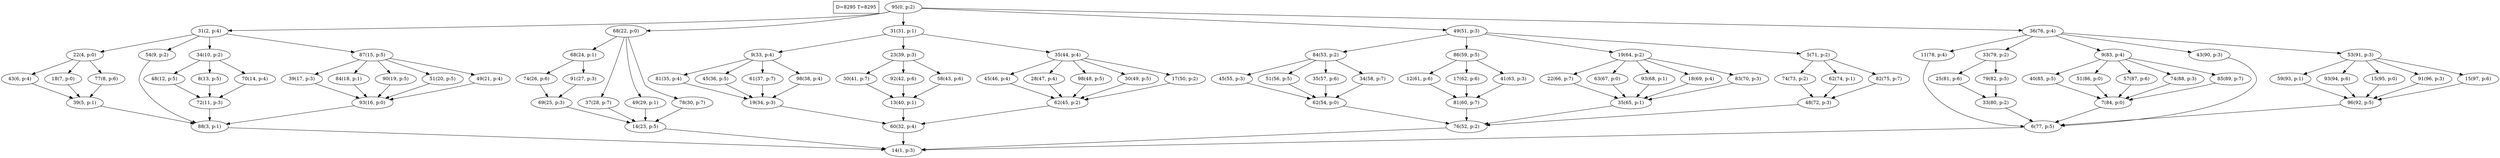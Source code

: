 digraph Task {
i [shape=box, label="D=8295 T=8295"]; 
0 [label="95(0, p:2)"];
1 [label="14(1, p:3)"];
2 [label="31(2, p:4)"];
3 [label="88(3, p:1)"];
4 [label="22(4, p:0)"];
5 [label="39(5, p:1)"];
6 [label="43(6, p:4)"];
7 [label="18(7, p:0)"];
8 [label="77(8, p:6)"];
9 [label="54(9, p:2)"];
10 [label="34(10, p:2)"];
11 [label="72(11, p:3)"];
12 [label="48(12, p:5)"];
13 [label="8(13, p:5)"];
14 [label="70(14, p:4)"];
15 [label="87(15, p:5)"];
16 [label="93(16, p:0)"];
17 [label="39(17, p:3)"];
18 [label="84(18, p:1)"];
19 [label="90(19, p:5)"];
20 [label="51(20, p:5)"];
21 [label="49(21, p:4)"];
22 [label="68(22, p:0)"];
23 [label="14(23, p:5)"];
24 [label="68(24, p:1)"];
25 [label="69(25, p:3)"];
26 [label="74(26, p:6)"];
27 [label="91(27, p:3)"];
28 [label="37(28, p:7)"];
29 [label="49(29, p:1)"];
30 [label="78(30, p:7)"];
31 [label="31(31, p:1)"];
32 [label="60(32, p:4)"];
33 [label="9(33, p:4)"];
34 [label="19(34, p:3)"];
35 [label="81(35, p:4)"];
36 [label="45(36, p:5)"];
37 [label="61(37, p:7)"];
38 [label="98(38, p:4)"];
39 [label="23(39, p:3)"];
40 [label="13(40, p:1)"];
41 [label="30(41, p:7)"];
42 [label="92(42, p:6)"];
43 [label="58(43, p:6)"];
44 [label="35(44, p:4)"];
45 [label="62(45, p:2)"];
46 [label="45(46, p:4)"];
47 [label="28(47, p:4)"];
48 [label="98(48, p:5)"];
49 [label="30(49, p:5)"];
50 [label="17(50, p:2)"];
51 [label="49(51, p:3)"];
52 [label="76(52, p:2)"];
53 [label="84(53, p:2)"];
54 [label="62(54, p:0)"];
55 [label="45(55, p:3)"];
56 [label="51(56, p:5)"];
57 [label="35(57, p:6)"];
58 [label="34(58, p:7)"];
59 [label="86(59, p:5)"];
60 [label="81(60, p:7)"];
61 [label="12(61, p:6)"];
62 [label="17(62, p:6)"];
63 [label="41(63, p:3)"];
64 [label="19(64, p:2)"];
65 [label="35(65, p:1)"];
66 [label="22(66, p:7)"];
67 [label="63(67, p:0)"];
68 [label="93(68, p:1)"];
69 [label="18(69, p:4)"];
70 [label="83(70, p:3)"];
71 [label="5(71, p:2)"];
72 [label="48(72, p:3)"];
73 [label="74(73, p:2)"];
74 [label="62(74, p:1)"];
75 [label="82(75, p:7)"];
76 [label="36(76, p:4)"];
77 [label="6(77, p:5)"];
78 [label="11(78, p:4)"];
79 [label="33(79, p:2)"];
80 [label="33(80, p:2)"];
81 [label="25(81, p:6)"];
82 [label="79(82, p:5)"];
83 [label="9(83, p:4)"];
84 [label="7(84, p:0)"];
85 [label="40(85, p:5)"];
86 [label="51(86, p:0)"];
87 [label="57(87, p:6)"];
88 [label="74(88, p:3)"];
89 [label="85(89, p:7)"];
90 [label="43(90, p:3)"];
91 [label="53(91, p:3)"];
92 [label="96(92, p:5)"];
93 [label="59(93, p:1)"];
94 [label="93(94, p:6)"];
95 [label="15(95, p:0)"];
96 [label="91(96, p:3)"];
97 [label="15(97, p:6)"];
0 -> 2;
0 -> 22;
0 -> 31;
0 -> 51;
0 -> 76;
2 -> 4;
2 -> 9;
2 -> 10;
2 -> 15;
3 -> 1;
4 -> 6;
4 -> 7;
4 -> 8;
5 -> 3;
6 -> 5;
7 -> 5;
8 -> 5;
9 -> 3;
10 -> 12;
10 -> 13;
10 -> 14;
11 -> 3;
12 -> 11;
13 -> 11;
14 -> 11;
15 -> 17;
15 -> 18;
15 -> 19;
15 -> 20;
15 -> 21;
16 -> 3;
17 -> 16;
18 -> 16;
19 -> 16;
20 -> 16;
21 -> 16;
22 -> 24;
22 -> 28;
22 -> 29;
22 -> 30;
23 -> 1;
24 -> 26;
24 -> 27;
25 -> 23;
26 -> 25;
27 -> 25;
28 -> 23;
29 -> 23;
30 -> 23;
31 -> 33;
31 -> 39;
31 -> 44;
32 -> 1;
33 -> 35;
33 -> 36;
33 -> 37;
33 -> 38;
34 -> 32;
35 -> 34;
36 -> 34;
37 -> 34;
38 -> 34;
39 -> 41;
39 -> 42;
39 -> 43;
40 -> 32;
41 -> 40;
42 -> 40;
43 -> 40;
44 -> 46;
44 -> 47;
44 -> 48;
44 -> 49;
44 -> 50;
45 -> 32;
46 -> 45;
47 -> 45;
48 -> 45;
49 -> 45;
50 -> 45;
51 -> 53;
51 -> 59;
51 -> 64;
51 -> 71;
52 -> 1;
53 -> 55;
53 -> 56;
53 -> 57;
53 -> 58;
54 -> 52;
55 -> 54;
56 -> 54;
57 -> 54;
58 -> 54;
59 -> 61;
59 -> 62;
59 -> 63;
60 -> 52;
61 -> 60;
62 -> 60;
63 -> 60;
64 -> 66;
64 -> 67;
64 -> 68;
64 -> 69;
64 -> 70;
65 -> 52;
66 -> 65;
67 -> 65;
68 -> 65;
69 -> 65;
70 -> 65;
71 -> 73;
71 -> 74;
71 -> 75;
72 -> 52;
73 -> 72;
74 -> 72;
75 -> 72;
76 -> 78;
76 -> 79;
76 -> 83;
76 -> 90;
76 -> 91;
77 -> 1;
78 -> 77;
79 -> 81;
79 -> 82;
80 -> 77;
81 -> 80;
82 -> 80;
83 -> 85;
83 -> 86;
83 -> 87;
83 -> 88;
83 -> 89;
84 -> 77;
85 -> 84;
86 -> 84;
87 -> 84;
88 -> 84;
89 -> 84;
90 -> 77;
91 -> 93;
91 -> 94;
91 -> 95;
91 -> 96;
91 -> 97;
92 -> 77;
93 -> 92;
94 -> 92;
95 -> 92;
96 -> 92;
97 -> 92;
}